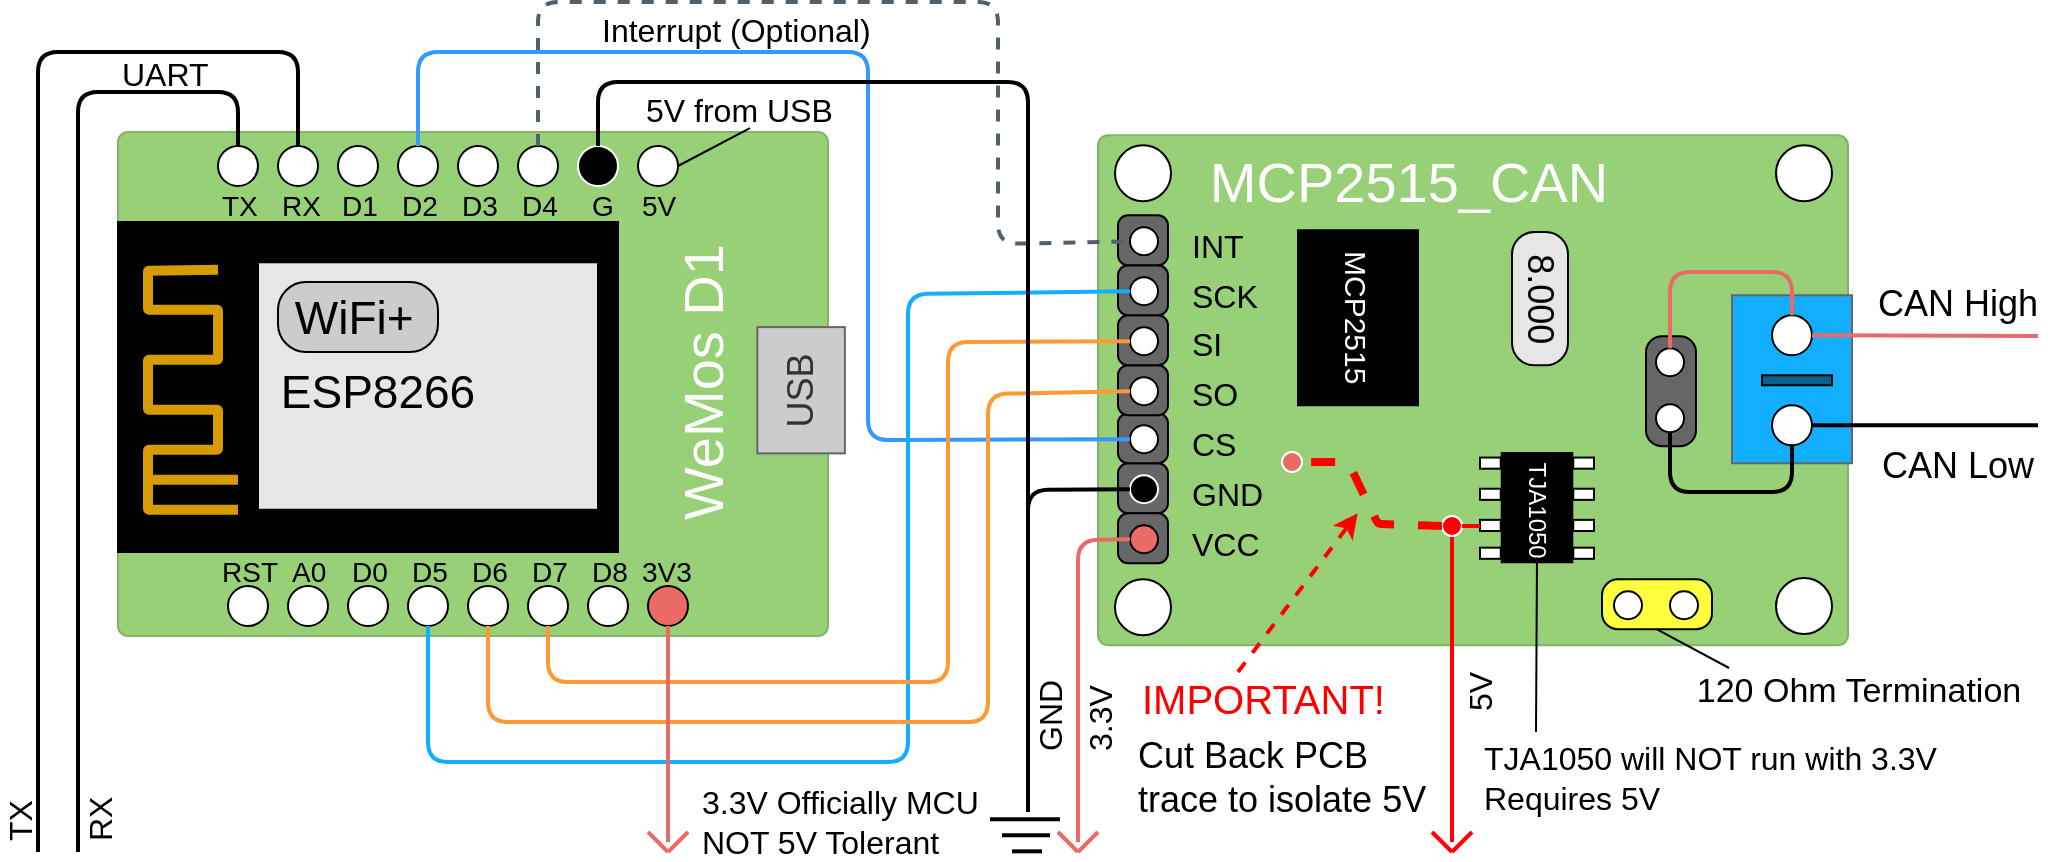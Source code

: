 <mxfile version="12.8.1" type="device"><diagram id="VTnNjJ3KVHdr-HQFQcDa" name="Page-1"><mxGraphModel dx="805" dy="544" grid="1" gridSize="5" guides="1" tooltips="1" connect="1" arrows="1" fold="1" page="1" pageScale="1" pageWidth="850" pageHeight="1100" math="0" shadow="0"><root><mxCell id="0"/><mxCell id="1" parent="0"/><mxCell id="gYc3_upsSImJrRbznEMd-14" value="" style="rounded=1;whiteSpace=wrap;html=1;strokeColor=#82b366;fillColor=#97D077;fontSize=16;arcSize=2;" parent="1" vertex="1"><mxGeometry x="555" y="81.63" width="375" height="255" as="geometry"/></mxCell><mxCell id="gYc3_upsSImJrRbznEMd-54" value="" style="group;rotation=90;" parent="1" vertex="1" connectable="0"><mxGeometry x="812" y="195.13" width="55" height="28" as="geometry"/></mxCell><mxCell id="gYc3_upsSImJrRbznEMd-55" value="" style="rounded=1;whiteSpace=wrap;html=1;strokeColor=#000000;fillColor=#666666;fontSize=16;fontColor=#FFFFFF;imageHeight=24;arcSize=32;rotation=90;" parent="gYc3_upsSImJrRbznEMd-54" vertex="1"><mxGeometry x="2" y="2" width="55" height="25" as="geometry"/></mxCell><mxCell id="gYc3_upsSImJrRbznEMd-56" value="" style="ellipse;whiteSpace=wrap;html=1;aspect=fixed;strokeColor=#000000;fillColor=#ffffff;fontSize=16;rotation=90;" parent="gYc3_upsSImJrRbznEMd-54" vertex="1"><mxGeometry x="22" y="21" width="14" height="14" as="geometry"/></mxCell><mxCell id="gYc3_upsSImJrRbznEMd-57" value="" style="ellipse;whiteSpace=wrap;html=1;aspect=fixed;strokeColor=#000000;fillColor=#ffffff;fontSize=16;rotation=90;" parent="gYc3_upsSImJrRbznEMd-54" vertex="1"><mxGeometry x="22" y="-7" width="14" height="14" as="geometry"/></mxCell><mxCell id="t1AnO8vBrujKOPws1qM6-1" value="VCC" style="text;html=1;strokeColor=none;fillColor=none;align=left;verticalAlign=middle;whiteSpace=wrap;rounded=0;fontSize=16;" parent="1" vertex="1"><mxGeometry x="600" y="275.63" width="40" height="20" as="geometry"/></mxCell><mxCell id="t1AnO8vBrujKOPws1qM6-20" value="" style="group" parent="1" vertex="1" connectable="0"><mxGeometry x="807" y="303.63" width="55" height="28" as="geometry"/></mxCell><mxCell id="t1AnO8vBrujKOPws1qM6-21" value="" style="rounded=1;whiteSpace=wrap;html=1;strokeColor=#000000;fillColor=#FEFE3E;fontSize=16;fontColor=#FFFFFF;imageHeight=24;arcSize=32;" parent="t1AnO8vBrujKOPws1qM6-20" vertex="1"><mxGeometry width="55" height="25" as="geometry"/></mxCell><mxCell id="t1AnO8vBrujKOPws1qM6-22" value="" style="ellipse;whiteSpace=wrap;html=1;aspect=fixed;strokeColor=#000000;fillColor=#ffffff;fontSize=16;" parent="t1AnO8vBrujKOPws1qM6-20" vertex="1"><mxGeometry x="34" y="6" width="14" height="14" as="geometry"/></mxCell><mxCell id="t1AnO8vBrujKOPws1qM6-23" value="" style="ellipse;whiteSpace=wrap;html=1;aspect=fixed;strokeColor=#000000;fillColor=#ffffff;fontSize=16;" parent="t1AnO8vBrujKOPws1qM6-20" vertex="1"><mxGeometry x="6" y="6" width="14" height="14" as="geometry"/></mxCell><mxCell id="t1AnO8vBrujKOPws1qM6-53" value="" style="rounded=0;whiteSpace=wrap;html=1;fontSize=18;fontColor=#333333;fillColor=#12aeff;strokeColor=#666666;" parent="1" vertex="1"><mxGeometry x="872" y="161.63" width="60" height="84" as="geometry"/></mxCell><mxCell id="t1AnO8vBrujKOPws1qM6-57" value="" style="group" parent="1" vertex="1" connectable="0"><mxGeometry x="746" y="240" width="57" height="55.63" as="geometry"/></mxCell><mxCell id="gYc3_upsSImJrRbznEMd-1" value="" style="rounded=0;whiteSpace=wrap;html=1;fillColor=#000000;strokeColor=none;" parent="t1AnO8vBrujKOPws1qM6-57" vertex="1"><mxGeometry x="10.364" width="36.273" height="55.63" as="geometry"/></mxCell><mxCell id="gYc3_upsSImJrRbznEMd-3" value="" style="rounded=0;whiteSpace=wrap;html=1;" parent="t1AnO8vBrujKOPws1qM6-57" vertex="1"><mxGeometry x="46.636" y="2.782" width="10.364" height="5.563" as="geometry"/></mxCell><mxCell id="gYc3_upsSImJrRbznEMd-4" value="" style="rounded=0;whiteSpace=wrap;html=1;" parent="t1AnO8vBrujKOPws1qM6-57" vertex="1"><mxGeometry x="46.636" y="18.358" width="10.364" height="5.563" as="geometry"/></mxCell><mxCell id="gYc3_upsSImJrRbznEMd-5" value="" style="rounded=0;whiteSpace=wrap;html=1;" parent="t1AnO8vBrujKOPws1qM6-57" vertex="1"><mxGeometry x="46.636" y="33.934" width="10.364" height="5.563" as="geometry"/></mxCell><mxCell id="gYc3_upsSImJrRbznEMd-6" value="" style="rounded=0;whiteSpace=wrap;html=1;" parent="t1AnO8vBrujKOPws1qM6-57" vertex="1"><mxGeometry x="46.636" y="47.842" width="10.364" height="5.563" as="geometry"/></mxCell><mxCell id="gYc3_upsSImJrRbznEMd-7" value="" style="rounded=0;whiteSpace=wrap;html=1;" parent="t1AnO8vBrujKOPws1qM6-57" vertex="1"><mxGeometry y="2.782" width="10.364" height="5.563" as="geometry"/></mxCell><mxCell id="gYc3_upsSImJrRbznEMd-8" value="" style="rounded=0;whiteSpace=wrap;html=1;" parent="t1AnO8vBrujKOPws1qM6-57" vertex="1"><mxGeometry y="18.358" width="10.364" height="5.563" as="geometry"/></mxCell><mxCell id="gYc3_upsSImJrRbznEMd-9" value="" style="rounded=0;whiteSpace=wrap;html=1;" parent="t1AnO8vBrujKOPws1qM6-57" vertex="1"><mxGeometry y="33.934" width="10.364" height="5.563" as="geometry"/></mxCell><mxCell id="gYc3_upsSImJrRbznEMd-10" value="" style="rounded=0;whiteSpace=wrap;html=1;" parent="t1AnO8vBrujKOPws1qM6-57" vertex="1"><mxGeometry y="47.842" width="10.364" height="5.563" as="geometry"/></mxCell><mxCell id="RXR0zmrvIlyuSH_IP6dG-3" value="TJA1050" style="text;html=1;strokeColor=none;fillColor=none;align=left;verticalAlign=middle;whiteSpace=wrap;rounded=0;fontSize=12;rotation=90;fontColor=#FFFFFF;" parent="t1AnO8vBrujKOPws1qM6-57" vertex="1"><mxGeometry x="3.5" y="17.81" width="50" height="20" as="geometry"/></mxCell><mxCell id="ZNbe2whJqYNDcLfwzw5T-2" value="" style="ellipse;whiteSpace=wrap;html=1;aspect=fixed;fontSize=16;" parent="1" vertex="1"><mxGeometry x="894" y="86.63" width="28" height="28" as="geometry"/></mxCell><mxCell id="ZNbe2whJqYNDcLfwzw5T-5" value="" style="ellipse;whiteSpace=wrap;html=1;aspect=fixed;fontSize=16;" parent="1" vertex="1"><mxGeometry x="894" y="303" width="28" height="28" as="geometry"/></mxCell><mxCell id="ZNbe2whJqYNDcLfwzw5T-6" value="" style="ellipse;whiteSpace=wrap;html=1;aspect=fixed;fontSize=16;" parent="1" vertex="1"><mxGeometry x="563.5" y="303.63" width="28" height="28" as="geometry"/></mxCell><mxCell id="ZNbe2whJqYNDcLfwzw5T-7" value="" style="ellipse;whiteSpace=wrap;html=1;aspect=fixed;fontSize=16;" parent="1" vertex="1"><mxGeometry x="563.5" y="86.63" width="28" height="28" as="geometry"/></mxCell><mxCell id="ZNbe2whJqYNDcLfwzw5T-12" value="" style="group" parent="1" vertex="1" connectable="0"><mxGeometry x="565" y="245.63" width="25" height="25" as="geometry"/></mxCell><mxCell id="ZNbe2whJqYNDcLfwzw5T-9" value="" style="rounded=1;whiteSpace=wrap;html=1;strokeColor=#000000;fillColor=#666666;fontSize=16;fontColor=#FFFFFF;imageHeight=24;arcSize=20;" parent="ZNbe2whJqYNDcLfwzw5T-12" vertex="1"><mxGeometry width="25" height="25" as="geometry"/></mxCell><mxCell id="ZNbe2whJqYNDcLfwzw5T-11" value="" style="ellipse;whiteSpace=wrap;html=1;aspect=fixed;strokeColor=#FFFFFF;fillColor=#000000;fontSize=16;" parent="ZNbe2whJqYNDcLfwzw5T-12" vertex="1"><mxGeometry x="6" y="6" width="14" height="14" as="geometry"/></mxCell><mxCell id="ZNbe2whJqYNDcLfwzw5T-13" value="" style="group" parent="1" vertex="1" connectable="0"><mxGeometry x="565" y="220.63" width="25" height="25" as="geometry"/></mxCell><mxCell id="ZNbe2whJqYNDcLfwzw5T-14" value="" style="rounded=1;whiteSpace=wrap;html=1;strokeColor=#000000;fillColor=#666666;fontSize=16;fontColor=#FFFFFF;imageHeight=24;arcSize=20;" parent="ZNbe2whJqYNDcLfwzw5T-13" vertex="1"><mxGeometry width="25" height="25" as="geometry"/></mxCell><mxCell id="ZNbe2whJqYNDcLfwzw5T-15" value="" style="ellipse;whiteSpace=wrap;html=1;aspect=fixed;strokeColor=#000000;fillColor=#ffffff;fontSize=16;" parent="ZNbe2whJqYNDcLfwzw5T-13" vertex="1"><mxGeometry x="6" y="6" width="14" height="14" as="geometry"/></mxCell><mxCell id="ZNbe2whJqYNDcLfwzw5T-17" value="" style="group" parent="1" vertex="1" connectable="0"><mxGeometry x="565" y="196.63" width="25" height="25" as="geometry"/></mxCell><mxCell id="ZNbe2whJqYNDcLfwzw5T-18" value="" style="rounded=1;whiteSpace=wrap;html=1;strokeColor=#000000;fillColor=#666666;fontSize=16;fontColor=#FFFFFF;imageHeight=24;arcSize=20;" parent="ZNbe2whJqYNDcLfwzw5T-17" vertex="1"><mxGeometry width="25" height="25" as="geometry"/></mxCell><mxCell id="ZNbe2whJqYNDcLfwzw5T-19" value="" style="ellipse;whiteSpace=wrap;html=1;aspect=fixed;strokeColor=#000000;fillColor=#ffffff;fontSize=16;" parent="ZNbe2whJqYNDcLfwzw5T-17" vertex="1"><mxGeometry x="6" y="6" width="14" height="14" as="geometry"/></mxCell><mxCell id="ZNbe2whJqYNDcLfwzw5T-20" value="" style="group" parent="1" vertex="1" connectable="0"><mxGeometry x="565" y="171.63" width="25" height="25" as="geometry"/></mxCell><mxCell id="ZNbe2whJqYNDcLfwzw5T-21" value="" style="rounded=1;whiteSpace=wrap;html=1;strokeColor=#000000;fillColor=#666666;fontSize=16;fontColor=#FFFFFF;imageHeight=24;arcSize=20;" parent="ZNbe2whJqYNDcLfwzw5T-20" vertex="1"><mxGeometry width="25" height="25" as="geometry"/></mxCell><mxCell id="ZNbe2whJqYNDcLfwzw5T-22" value="" style="ellipse;whiteSpace=wrap;html=1;aspect=fixed;strokeColor=#000000;fillColor=#ffffff;fontSize=16;" parent="ZNbe2whJqYNDcLfwzw5T-20" vertex="1"><mxGeometry x="6" y="6" width="14" height="14" as="geometry"/></mxCell><mxCell id="ZNbe2whJqYNDcLfwzw5T-23" value="" style="group" parent="1" vertex="1" connectable="0"><mxGeometry x="565" y="146.63" width="25" height="25" as="geometry"/></mxCell><mxCell id="ZNbe2whJqYNDcLfwzw5T-24" value="" style="rounded=1;whiteSpace=wrap;html=1;strokeColor=#000000;fillColor=#666666;fontSize=16;fontColor=#FFFFFF;imageHeight=24;arcSize=20;" parent="ZNbe2whJqYNDcLfwzw5T-23" vertex="1"><mxGeometry width="25" height="25" as="geometry"/></mxCell><mxCell id="ZNbe2whJqYNDcLfwzw5T-25" value="" style="ellipse;whiteSpace=wrap;html=1;aspect=fixed;strokeColor=#000000;fillColor=#ffffff;fontSize=16;" parent="ZNbe2whJqYNDcLfwzw5T-23" vertex="1"><mxGeometry x="6" y="6" width="14" height="14" as="geometry"/></mxCell><mxCell id="ZNbe2whJqYNDcLfwzw5T-26" value="" style="group" parent="1" vertex="1" connectable="0"><mxGeometry x="565" y="121.63" width="25" height="25" as="geometry"/></mxCell><mxCell id="ZNbe2whJqYNDcLfwzw5T-27" value="" style="rounded=1;whiteSpace=wrap;html=1;strokeColor=#000000;fillColor=#666666;fontSize=16;fontColor=#FFFFFF;imageHeight=24;arcSize=20;" parent="ZNbe2whJqYNDcLfwzw5T-26" vertex="1"><mxGeometry width="25" height="25" as="geometry"/></mxCell><mxCell id="ZNbe2whJqYNDcLfwzw5T-28" value="" style="ellipse;whiteSpace=wrap;html=1;aspect=fixed;strokeColor=#000000;fillColor=#ffffff;fontSize=16;" parent="ZNbe2whJqYNDcLfwzw5T-26" vertex="1"><mxGeometry x="6" y="6" width="14" height="14" as="geometry"/></mxCell><mxCell id="ZNbe2whJqYNDcLfwzw5T-29" value="" style="group" parent="1" vertex="1" connectable="0"><mxGeometry x="565" y="270.63" width="25" height="25" as="geometry"/></mxCell><mxCell id="ZNbe2whJqYNDcLfwzw5T-30" value="" style="rounded=1;whiteSpace=wrap;html=1;strokeColor=#000000;fillColor=#666666;fontSize=16;fontColor=#FFFFFF;imageHeight=24;arcSize=20;" parent="ZNbe2whJqYNDcLfwzw5T-29" vertex="1"><mxGeometry width="25" height="25" as="geometry"/></mxCell><mxCell id="ZNbe2whJqYNDcLfwzw5T-31" value="" style="ellipse;whiteSpace=wrap;html=1;aspect=fixed;strokeColor=#000000;fillColor=#EA6B66;fontSize=16;" parent="ZNbe2whJqYNDcLfwzw5T-29" vertex="1"><mxGeometry x="6" y="6" width="14" height="14" as="geometry"/></mxCell><mxCell id="ZNbe2whJqYNDcLfwzw5T-32" value="" style="rounded=1;whiteSpace=wrap;html=1;fillColor=#E6E6E6;arcSize=40;" parent="1" vertex="1"><mxGeometry x="762" y="130" width="28" height="66.63" as="geometry"/></mxCell><mxCell id="ZNbe2whJqYNDcLfwzw5T-33" value="GND" style="text;html=1;strokeColor=none;fillColor=none;align=left;verticalAlign=middle;whiteSpace=wrap;rounded=0;fontSize=16;" parent="1" vertex="1"><mxGeometry x="600" y="250.63" width="40" height="20" as="geometry"/></mxCell><mxCell id="ZNbe2whJqYNDcLfwzw5T-34" value="CS" style="text;html=1;strokeColor=none;fillColor=none;align=left;verticalAlign=middle;whiteSpace=wrap;rounded=0;fontSize=16;" parent="1" vertex="1"><mxGeometry x="600" y="225.63" width="40" height="20" as="geometry"/></mxCell><mxCell id="aHHZvOxmIZuyeLS0WGud-1" value="" style="ellipse;whiteSpace=wrap;html=1;aspect=fixed;strokeColor=#000000;fillColor=#ffffff;fontSize=16;rotation=90;" parent="1" vertex="1"><mxGeometry x="892" y="171.63" width="20" height="20" as="geometry"/></mxCell><mxCell id="aHHZvOxmIZuyeLS0WGud-2" value="" style="ellipse;whiteSpace=wrap;html=1;aspect=fixed;fontSize=16;rotation=90;" parent="1" vertex="1"><mxGeometry x="892" y="216.63" width="20" height="20" as="geometry"/></mxCell><mxCell id="aHHZvOxmIZuyeLS0WGud-4" value="" style="rounded=0;whiteSpace=wrap;html=1;fillColor=#08618a;align=left;" parent="1" vertex="1"><mxGeometry x="887" y="201.63" width="35" height="5" as="geometry"/></mxCell><mxCell id="aHHZvOxmIZuyeLS0WGud-9" value="8.000" style="text;html=1;strokeColor=none;fillColor=none;align=left;verticalAlign=middle;whiteSpace=wrap;rounded=0;fontSize=18;rotation=90;" parent="1" vertex="1"><mxGeometry x="756" y="149.13" width="40" height="20" as="geometry"/></mxCell><mxCell id="aHHZvOxmIZuyeLS0WGud-12" value="" style="rounded=0;whiteSpace=wrap;html=1;fillColor=#000000;align=left;" parent="1" vertex="1"><mxGeometry x="655" y="129.13" width="60" height="87.5" as="geometry"/></mxCell><mxCell id="aHHZvOxmIZuyeLS0WGud-13" value="SO" style="text;html=1;strokeColor=none;fillColor=none;align=left;verticalAlign=middle;whiteSpace=wrap;rounded=0;fontSize=16;" parent="1" vertex="1"><mxGeometry x="600" y="200.63" width="40" height="20" as="geometry"/></mxCell><mxCell id="aHHZvOxmIZuyeLS0WGud-14" value="SI" style="text;html=1;strokeColor=none;fillColor=none;align=left;verticalAlign=middle;whiteSpace=wrap;rounded=0;fontSize=16;" parent="1" vertex="1"><mxGeometry x="600" y="175.63" width="40" height="20" as="geometry"/></mxCell><mxCell id="aHHZvOxmIZuyeLS0WGud-15" value="SCK" style="text;html=1;strokeColor=none;fillColor=none;align=left;verticalAlign=middle;whiteSpace=wrap;rounded=0;fontSize=16;" parent="1" vertex="1"><mxGeometry x="600" y="151.63" width="40" height="20" as="geometry"/></mxCell><mxCell id="aHHZvOxmIZuyeLS0WGud-16" value="" style="endArrow=none;html=1;exitX=0.5;exitY=0;exitDx=0;exitDy=0;strokeWidth=2;" parent="1" source="aHHZvOxmIZuyeLS0WGud-2" edge="1"><mxGeometry width="50" height="50" relative="1" as="geometry"><mxPoint x="1035" y="396.63" as="sourcePoint"/><mxPoint x="1025" y="226.63" as="targetPoint"/></mxGeometry></mxCell><mxCell id="aHHZvOxmIZuyeLS0WGud-17" value="CAN Low" style="text;html=1;strokeColor=none;fillColor=none;align=center;verticalAlign=middle;whiteSpace=wrap;rounded=0;fontSize=18;" parent="1" vertex="1"><mxGeometry x="940" y="236.63" width="90" height="20" as="geometry"/></mxCell><mxCell id="aHHZvOxmIZuyeLS0WGud-18" value="CAN High" style="text;html=1;strokeColor=none;fillColor=none;align=center;verticalAlign=middle;whiteSpace=wrap;rounded=0;fontSize=18;" parent="1" vertex="1"><mxGeometry x="940" y="155.63" width="90" height="20" as="geometry"/></mxCell><mxCell id="aHHZvOxmIZuyeLS0WGud-19" value="" style="endArrow=none;html=1;exitX=0.5;exitY=0;exitDx=0;exitDy=0;strokeWidth=2;strokeColor=#EA6B66;" parent="1" source="aHHZvOxmIZuyeLS0WGud-1" edge="1"><mxGeometry width="50" height="50" relative="1" as="geometry"><mxPoint x="980" y="181.04" as="sourcePoint"/><mxPoint x="1025" y="182" as="targetPoint"/></mxGeometry></mxCell><mxCell id="aHHZvOxmIZuyeLS0WGud-20" value="" style="rounded=1;whiteSpace=wrap;html=1;strokeColor=#82b366;fillColor=#97D077;fontSize=16;arcSize=2;" parent="1" vertex="1"><mxGeometry x="65" y="80" width="355" height="252" as="geometry"/></mxCell><mxCell id="aHHZvOxmIZuyeLS0WGud-21" value="" style="rounded=0;whiteSpace=wrap;html=1;fillColor=#000000;fontSize=18;align=left;" parent="1" vertex="1"><mxGeometry x="65" y="125" width="250" height="165" as="geometry"/></mxCell><mxCell id="aHHZvOxmIZuyeLS0WGud-22" value="USB" style="rounded=0;whiteSpace=wrap;html=1;fontSize=18;fontColor=#333333;fillColor=#CCCCCC;strokeColor=#666666;rotation=-90;" parent="1" vertex="1"><mxGeometry x="375" y="187.25" width="63.13" height="43.75" as="geometry"/></mxCell><mxCell id="aHHZvOxmIZuyeLS0WGud-23" value="" style="rounded=0;whiteSpace=wrap;html=1;fillColor=#E6E6E6;fontSize=18;align=left;" parent="1" vertex="1"><mxGeometry x="135" y="145.13" width="170" height="123.75" as="geometry"/></mxCell><mxCell id="aHHZvOxmIZuyeLS0WGud-26" value="" style="group" parent="1" vertex="1" connectable="0"><mxGeometry x="80" y="149.38" width="45" height="119.5" as="geometry"/></mxCell><mxCell id="aHHZvOxmIZuyeLS0WGud-24" value="" style="endArrow=none;html=1;strokeColor=#d79b00;strokeWidth=5;fontSize=18;fillColor=#ffe6cc;arcSize=1;" parent="aHHZvOxmIZuyeLS0WGud-26" edge="1"><mxGeometry width="50" height="50" relative="1" as="geometry"><mxPoint x="45" y="119.5" as="sourcePoint"/><mxPoint x="35" y="-0.5" as="targetPoint"/><Array as="points"><mxPoint y="119.5"/><mxPoint y="89.5"/><mxPoint x="35" y="89.5"/><mxPoint x="35" y="69.5"/><mxPoint y="69.5"/><mxPoint y="44.5"/><mxPoint x="35" y="44.5"/><mxPoint x="35" y="19.5"/><mxPoint y="19.5"/><mxPoint/></Array></mxGeometry></mxCell><mxCell id="aHHZvOxmIZuyeLS0WGud-25" value="" style="endArrow=none;html=1;strokeColor=#d79b00;strokeWidth=5;fontSize=18;fillColor=#ffe6cc;" parent="aHHZvOxmIZuyeLS0WGud-26" edge="1"><mxGeometry width="50" height="50" relative="1" as="geometry"><mxPoint y="104.5" as="sourcePoint"/><mxPoint x="45" y="104.5" as="targetPoint"/></mxGeometry></mxCell><mxCell id="aHHZvOxmIZuyeLS0WGud-27" value="&amp;nbsp;WiFi+" style="rounded=1;whiteSpace=wrap;html=1;fontSize=23;align=left;arcSize=40;fillColor=#CCCCCC;" parent="1" vertex="1"><mxGeometry x="145" y="155" width="80" height="35" as="geometry"/></mxCell><mxCell id="aHHZvOxmIZuyeLS0WGud-28" value="ESP8266" style="text;html=1;strokeColor=none;fillColor=none;align=center;verticalAlign=middle;whiteSpace=wrap;rounded=0;fontSize=23;" parent="1" vertex="1"><mxGeometry x="175" y="200" width="40" height="20" as="geometry"/></mxCell><mxCell id="aHHZvOxmIZuyeLS0WGud-38" value="" style="group" parent="1" vertex="1" connectable="0"><mxGeometry x="120" y="307" width="230" height="20" as="geometry"/></mxCell><mxCell id="aHHZvOxmIZuyeLS0WGud-30" value="" style="ellipse;whiteSpace=wrap;html=1;aspect=fixed;fontSize=16;rotation=90;" parent="aHHZvOxmIZuyeLS0WGud-38" vertex="1"><mxGeometry width="20" height="20" as="geometry"/></mxCell><mxCell id="aHHZvOxmIZuyeLS0WGud-31" value="" style="ellipse;whiteSpace=wrap;html=1;aspect=fixed;fontSize=16;rotation=90;" parent="aHHZvOxmIZuyeLS0WGud-38" vertex="1"><mxGeometry x="30" width="20" height="20" as="geometry"/></mxCell><mxCell id="aHHZvOxmIZuyeLS0WGud-32" value="" style="ellipse;whiteSpace=wrap;html=1;aspect=fixed;fontSize=16;rotation=90;" parent="aHHZvOxmIZuyeLS0WGud-38" vertex="1"><mxGeometry x="60" width="20" height="20" as="geometry"/></mxCell><mxCell id="aHHZvOxmIZuyeLS0WGud-33" value="" style="ellipse;whiteSpace=wrap;html=1;aspect=fixed;fontSize=16;rotation=90;" parent="aHHZvOxmIZuyeLS0WGud-38" vertex="1"><mxGeometry x="90" width="20" height="20" as="geometry"/></mxCell><mxCell id="aHHZvOxmIZuyeLS0WGud-34" value="" style="ellipse;whiteSpace=wrap;html=1;aspect=fixed;fontSize=16;rotation=90;" parent="aHHZvOxmIZuyeLS0WGud-38" vertex="1"><mxGeometry x="120" width="20" height="20" as="geometry"/></mxCell><mxCell id="aHHZvOxmIZuyeLS0WGud-35" value="" style="ellipse;whiteSpace=wrap;html=1;aspect=fixed;fontSize=16;rotation=90;" parent="aHHZvOxmIZuyeLS0WGud-38" vertex="1"><mxGeometry x="150" width="20" height="20" as="geometry"/></mxCell><mxCell id="aHHZvOxmIZuyeLS0WGud-36" value="" style="ellipse;whiteSpace=wrap;html=1;aspect=fixed;fontSize=16;rotation=90;" parent="aHHZvOxmIZuyeLS0WGud-38" vertex="1"><mxGeometry x="180" width="20" height="20" as="geometry"/></mxCell><mxCell id="aHHZvOxmIZuyeLS0WGud-37" value="" style="ellipse;whiteSpace=wrap;html=1;aspect=fixed;fontSize=16;rotation=90;fillColor=#EA6B66;" parent="aHHZvOxmIZuyeLS0WGud-38" vertex="1"><mxGeometry x="210" width="20" height="20" as="geometry"/></mxCell><mxCell id="aHHZvOxmIZuyeLS0WGud-39" value="" style="group" parent="1" vertex="1" connectable="0"><mxGeometry x="115" y="87" width="230" height="20" as="geometry"/></mxCell><mxCell id="aHHZvOxmIZuyeLS0WGud-40" value="" style="ellipse;whiteSpace=wrap;html=1;aspect=fixed;fontSize=16;rotation=90;" parent="aHHZvOxmIZuyeLS0WGud-39" vertex="1"><mxGeometry width="20" height="20" as="geometry"/></mxCell><mxCell id="aHHZvOxmIZuyeLS0WGud-41" value="" style="ellipse;whiteSpace=wrap;html=1;aspect=fixed;fontSize=16;rotation=90;" parent="aHHZvOxmIZuyeLS0WGud-39" vertex="1"><mxGeometry x="30" width="20" height="20" as="geometry"/></mxCell><mxCell id="aHHZvOxmIZuyeLS0WGud-42" value="" style="ellipse;whiteSpace=wrap;html=1;aspect=fixed;fontSize=16;rotation=90;" parent="aHHZvOxmIZuyeLS0WGud-39" vertex="1"><mxGeometry x="60" width="20" height="20" as="geometry"/></mxCell><mxCell id="aHHZvOxmIZuyeLS0WGud-43" value="" style="ellipse;whiteSpace=wrap;html=1;aspect=fixed;fontSize=16;rotation=90;" parent="aHHZvOxmIZuyeLS0WGud-39" vertex="1"><mxGeometry x="90" width="20" height="20" as="geometry"/></mxCell><mxCell id="aHHZvOxmIZuyeLS0WGud-44" value="" style="ellipse;whiteSpace=wrap;html=1;aspect=fixed;fontSize=16;rotation=90;" parent="aHHZvOxmIZuyeLS0WGud-39" vertex="1"><mxGeometry x="120" width="20" height="20" as="geometry"/></mxCell><mxCell id="aHHZvOxmIZuyeLS0WGud-45" value="" style="ellipse;whiteSpace=wrap;html=1;aspect=fixed;fontSize=16;rotation=90;" parent="aHHZvOxmIZuyeLS0WGud-39" vertex="1"><mxGeometry x="150" width="20" height="20" as="geometry"/></mxCell><mxCell id="aHHZvOxmIZuyeLS0WGud-46" value="" style="ellipse;whiteSpace=wrap;html=1;aspect=fixed;fontSize=16;rotation=90;fillColor=#000000;strokeColor=#FFFFFF;" parent="aHHZvOxmIZuyeLS0WGud-39" vertex="1"><mxGeometry x="180" width="20" height="20" as="geometry"/></mxCell><mxCell id="aHHZvOxmIZuyeLS0WGud-47" value="" style="ellipse;whiteSpace=wrap;html=1;aspect=fixed;fontSize=16;rotation=90;" parent="aHHZvOxmIZuyeLS0WGud-39" vertex="1"><mxGeometry x="210" width="20" height="20" as="geometry"/></mxCell><mxCell id="aHHZvOxmIZuyeLS0WGud-48" value="INT" style="text;html=1;strokeColor=none;fillColor=none;align=left;verticalAlign=middle;whiteSpace=wrap;rounded=0;fontSize=16;" parent="1" vertex="1"><mxGeometry x="600" y="126.63" width="40" height="20" as="geometry"/></mxCell><mxCell id="aHHZvOxmIZuyeLS0WGud-49" value="3V3" style="text;html=1;strokeColor=none;fillColor=none;align=left;verticalAlign=middle;whiteSpace=wrap;rounded=0;fontSize=14;" parent="1" vertex="1"><mxGeometry x="325" y="293" width="30" height="14" as="geometry"/></mxCell><mxCell id="aHHZvOxmIZuyeLS0WGud-50" value="D8" style="text;html=1;strokeColor=none;fillColor=none;align=left;verticalAlign=middle;whiteSpace=wrap;rounded=0;fontSize=14;" parent="1" vertex="1"><mxGeometry x="300" y="293" width="20" height="14" as="geometry"/></mxCell><mxCell id="aHHZvOxmIZuyeLS0WGud-51" value="D7" style="text;html=1;strokeColor=none;fillColor=none;align=left;verticalAlign=middle;whiteSpace=wrap;rounded=0;fontSize=14;" parent="1" vertex="1"><mxGeometry x="270" y="293" width="20" height="14" as="geometry"/></mxCell><mxCell id="aHHZvOxmIZuyeLS0WGud-52" value="D6" style="text;html=1;strokeColor=none;fillColor=none;align=left;verticalAlign=middle;whiteSpace=wrap;rounded=0;fontSize=14;" parent="1" vertex="1"><mxGeometry x="240" y="293" width="20" height="14" as="geometry"/></mxCell><mxCell id="aHHZvOxmIZuyeLS0WGud-53" value="D5" style="text;html=1;strokeColor=none;fillColor=none;align=left;verticalAlign=middle;whiteSpace=wrap;rounded=0;fontSize=14;" parent="1" vertex="1"><mxGeometry x="210" y="293" width="20" height="14" as="geometry"/></mxCell><mxCell id="aHHZvOxmIZuyeLS0WGud-54" value="D0" style="text;html=1;strokeColor=none;fillColor=none;align=left;verticalAlign=middle;whiteSpace=wrap;rounded=0;fontSize=14;" parent="1" vertex="1"><mxGeometry x="180" y="293" width="20" height="14" as="geometry"/></mxCell><mxCell id="aHHZvOxmIZuyeLS0WGud-55" value="A0" style="text;html=1;strokeColor=none;fillColor=none;align=left;verticalAlign=middle;whiteSpace=wrap;rounded=0;fontSize=14;" parent="1" vertex="1"><mxGeometry x="150" y="293" width="20" height="14" as="geometry"/></mxCell><mxCell id="aHHZvOxmIZuyeLS0WGud-56" value="RST" style="text;html=1;strokeColor=none;fillColor=none;align=left;verticalAlign=middle;whiteSpace=wrap;rounded=0;fontSize=14;" parent="1" vertex="1"><mxGeometry x="115" y="293" width="30" height="14" as="geometry"/></mxCell><mxCell id="aHHZvOxmIZuyeLS0WGud-57" value="5V" style="text;html=1;strokeColor=none;fillColor=none;align=left;verticalAlign=middle;whiteSpace=wrap;rounded=0;fontSize=14;" parent="1" vertex="1"><mxGeometry x="325" y="110" width="20" height="14" as="geometry"/></mxCell><mxCell id="aHHZvOxmIZuyeLS0WGud-58" value="G" style="text;html=1;strokeColor=none;fillColor=none;align=left;verticalAlign=middle;whiteSpace=wrap;rounded=0;fontSize=14;" parent="1" vertex="1"><mxGeometry x="300" y="110" width="15" height="14" as="geometry"/></mxCell><mxCell id="aHHZvOxmIZuyeLS0WGud-59" value="WeMos D1" style="text;html=1;strokeColor=none;fillColor=none;align=center;verticalAlign=middle;whiteSpace=wrap;rounded=0;fontSize=28;rotation=-90;fontColor=#FFFFFF;" parent="1" vertex="1"><mxGeometry x="280" y="195" width="155" height="20" as="geometry"/></mxCell><mxCell id="aHHZvOxmIZuyeLS0WGud-60" value="MCP2515_CAN" style="text;html=1;strokeColor=none;fillColor=none;align=center;verticalAlign=middle;whiteSpace=wrap;rounded=0;fontSize=28;rotation=0;fontColor=#FFFFFF;" parent="1" vertex="1"><mxGeometry x="632.5" y="94.63" width="155" height="20" as="geometry"/></mxCell><mxCell id="aHHZvOxmIZuyeLS0WGud-61" value="D4" style="text;html=1;strokeColor=none;fillColor=none;align=left;verticalAlign=middle;whiteSpace=wrap;rounded=0;fontSize=14;" parent="1" vertex="1"><mxGeometry x="265" y="110" width="20" height="14" as="geometry"/></mxCell><mxCell id="aHHZvOxmIZuyeLS0WGud-63" value="D3" style="text;html=1;strokeColor=none;fillColor=none;align=left;verticalAlign=middle;whiteSpace=wrap;rounded=0;fontSize=14;" parent="1" vertex="1"><mxGeometry x="235" y="110" width="20" height="14" as="geometry"/></mxCell><mxCell id="aHHZvOxmIZuyeLS0WGud-64" value="D2" style="text;html=1;strokeColor=none;fillColor=none;align=left;verticalAlign=middle;whiteSpace=wrap;rounded=0;fontSize=14;" parent="1" vertex="1"><mxGeometry x="205" y="110" width="20" height="14" as="geometry"/></mxCell><mxCell id="aHHZvOxmIZuyeLS0WGud-65" value="D1" style="text;html=1;strokeColor=none;fillColor=none;align=left;verticalAlign=middle;whiteSpace=wrap;rounded=0;fontSize=14;" parent="1" vertex="1"><mxGeometry x="175" y="110" width="20" height="14" as="geometry"/></mxCell><mxCell id="aHHZvOxmIZuyeLS0WGud-66" value="RX" style="text;html=1;strokeColor=none;fillColor=none;align=left;verticalAlign=middle;whiteSpace=wrap;rounded=0;fontSize=14;" parent="1" vertex="1"><mxGeometry x="145" y="110" width="20" height="14" as="geometry"/></mxCell><mxCell id="aHHZvOxmIZuyeLS0WGud-67" value="TX" style="text;html=1;strokeColor=none;fillColor=none;align=left;verticalAlign=middle;whiteSpace=wrap;rounded=0;fontSize=14;" parent="1" vertex="1"><mxGeometry x="115" y="110" width="20" height="14" as="geometry"/></mxCell><mxCell id="6yZyhZxu3Ufix2Fhedst-1" value="" style="endArrow=none;html=1;entryX=0;entryY=0.5;entryDx=0;entryDy=0;exitX=0;exitY=0.5;exitDx=0;exitDy=0;strokeWidth=2;strokeColor=#3399FF;" parent="1" source="aHHZvOxmIZuyeLS0WGud-43" target="ZNbe2whJqYNDcLfwzw5T-15" edge="1"><mxGeometry width="50" height="50" relative="1" as="geometry"><mxPoint x="450" y="75" as="sourcePoint"/><mxPoint x="435" y="450" as="targetPoint"/><Array as="points"><mxPoint x="215" y="40"/><mxPoint x="440" y="40"/><mxPoint x="440" y="234"/></Array></mxGeometry></mxCell><mxCell id="6yZyhZxu3Ufix2Fhedst-5" value="" style="endArrow=none;html=1;strokeColor=#52606E;strokeWidth=2;entryX=0;entryY=0.5;entryDx=0;entryDy=0;exitX=0;exitY=0.5;exitDx=0;exitDy=0;dashed=1;" parent="1" source="aHHZvOxmIZuyeLS0WGud-45" target="ZNbe2whJqYNDcLfwzw5T-28" edge="1"><mxGeometry width="50" height="50" relative="1" as="geometry"><mxPoint x="380" y="-90" as="sourcePoint"/><mxPoint x="485" y="380" as="targetPoint"/><Array as="points"><mxPoint x="275" y="15"/><mxPoint x="505" y="15"/><mxPoint x="505" y="136"/></Array></mxGeometry></mxCell><mxCell id="6yZyhZxu3Ufix2Fhedst-6" value="" style="endArrow=none;html=1;strokeColor=#12AEFF;strokeWidth=2;entryX=1;entryY=0.5;entryDx=0;entryDy=0;exitX=0;exitY=0.5;exitDx=0;exitDy=0;" parent="1" source="ZNbe2whJqYNDcLfwzw5T-25" target="aHHZvOxmIZuyeLS0WGud-33" edge="1"><mxGeometry width="50" height="50" relative="1" as="geometry"><mxPoint x="245" y="475" as="sourcePoint"/><mxPoint x="295" y="425" as="targetPoint"/><Array as="points"><mxPoint x="460" y="161"/><mxPoint x="460" y="395"/><mxPoint x="220" y="395"/></Array></mxGeometry></mxCell><mxCell id="6yZyhZxu3Ufix2Fhedst-7" value="" style="endArrow=none;html=1;strokeColor=#FF9933;strokeWidth=2;entryX=1;entryY=0.5;entryDx=0;entryDy=0;exitX=0;exitY=0.5;exitDx=0;exitDy=0;" parent="1" source="ZNbe2whJqYNDcLfwzw5T-19" target="aHHZvOxmIZuyeLS0WGud-34" edge="1"><mxGeometry width="50" height="50" relative="1" as="geometry"><mxPoint x="455" y="570" as="sourcePoint"/><mxPoint x="505" y="520" as="targetPoint"/><Array as="points"><mxPoint x="500" y="211"/><mxPoint x="500" y="375"/><mxPoint x="250" y="375"/></Array></mxGeometry></mxCell><mxCell id="6yZyhZxu3Ufix2Fhedst-8" value="" style="endArrow=none;html=1;strokeColor=#FF9933;strokeWidth=2;entryX=1;entryY=0.5;entryDx=0;entryDy=0;exitX=0;exitY=0.5;exitDx=0;exitDy=0;" parent="1" source="ZNbe2whJqYNDcLfwzw5T-22" target="aHHZvOxmIZuyeLS0WGud-35" edge="1"><mxGeometry width="50" height="50" relative="1" as="geometry"><mxPoint x="580" y="400" as="sourcePoint"/><mxPoint x="275" y="440" as="targetPoint"/><Array as="points"><mxPoint x="480" y="185"/><mxPoint x="480" y="355"/><mxPoint x="280" y="355"/></Array></mxGeometry></mxCell><mxCell id="6yZyhZxu3Ufix2Fhedst-9" value="120 Ohm Termination" style="text;html=1;strokeColor=none;fillColor=none;align=center;verticalAlign=middle;whiteSpace=wrap;rounded=0;fontSize=17;" parent="1" vertex="1"><mxGeometry x="839.5" y="350" width="190.5" height="20" as="geometry"/></mxCell><mxCell id="6yZyhZxu3Ufix2Fhedst-11" value="" style="endArrow=none;html=1;strokeColor=#EA6B66;strokeWidth=2;fontSize=17;exitX=0;exitY=0.5;exitDx=0;exitDy=0;entryX=0;entryY=0.5;entryDx=0;entryDy=0;" parent="1" source="gYc3_upsSImJrRbznEMd-57" target="aHHZvOxmIZuyeLS0WGud-1" edge="1"><mxGeometry width="50" height="50" relative="1" as="geometry"><mxPoint x="1095" y="95" as="sourcePoint"/><mxPoint x="1145" y="45" as="targetPoint"/><Array as="points"><mxPoint x="841" y="150"/><mxPoint x="902" y="150"/></Array></mxGeometry></mxCell><mxCell id="6yZyhZxu3Ufix2Fhedst-12" value="" style="endArrow=none;html=1;strokeColor=#000000;strokeWidth=2;fontSize=17;exitX=1;exitY=0.5;exitDx=0;exitDy=0;entryX=1;entryY=0.5;entryDx=0;entryDy=0;" parent="1" source="gYc3_upsSImJrRbznEMd-56" target="aHHZvOxmIZuyeLS0WGud-2" edge="1"><mxGeometry width="50" height="50" relative="1" as="geometry"><mxPoint x="1060" y="365" as="sourcePoint"/><mxPoint x="1110" y="315" as="targetPoint"/><Array as="points"><mxPoint x="841" y="260"/><mxPoint x="902" y="260"/></Array></mxGeometry></mxCell><mxCell id="ArwK4lPpCffwGMRbyB8e-1" value="" style="endArrow=none;html=1;entryX=0;entryY=0.5;entryDx=0;entryDy=0;strokeWidth=2;" parent="1" target="aHHZvOxmIZuyeLS0WGud-46" edge="1"><mxGeometry width="50" height="50" relative="1" as="geometry"><mxPoint x="520" y="270" as="sourcePoint"/><mxPoint x="175" y="535" as="targetPoint"/><Array as="points"><mxPoint x="520" y="55"/><mxPoint x="305" y="55"/></Array></mxGeometry></mxCell><mxCell id="ArwK4lPpCffwGMRbyB8e-2" value="" style="endArrow=none;html=1;strokeWidth=2;entryX=0;entryY=0.5;entryDx=0;entryDy=0;" parent="1" target="ZNbe2whJqYNDcLfwzw5T-11" edge="1"><mxGeometry width="50" height="50" relative="1" as="geometry"><mxPoint x="520" y="420" as="sourcePoint"/><mxPoint x="580" y="405" as="targetPoint"/><Array as="points"><mxPoint x="520" y="259"/></Array></mxGeometry></mxCell><mxCell id="ArwK4lPpCffwGMRbyB8e-3" value="" style="endArrow=none;html=1;strokeWidth=2;strokeColor=#EA6B66;entryX=0;entryY=0.5;entryDx=0;entryDy=0;" parent="1" target="ZNbe2whJqYNDcLfwzw5T-31" edge="1"><mxGeometry width="50" height="50" relative="1" as="geometry"><mxPoint x="545" y="435" as="sourcePoint"/><mxPoint x="545" y="270" as="targetPoint"/><Array as="points"><mxPoint x="545" y="284"/></Array></mxGeometry></mxCell><mxCell id="ArwK4lPpCffwGMRbyB8e-4" value="" style="endArrow=none;html=1;strokeColor=#EA6B66;strokeWidth=2;entryX=1;entryY=0.5;entryDx=0;entryDy=0;" parent="1" target="aHHZvOxmIZuyeLS0WGud-37" edge="1"><mxGeometry width="50" height="50" relative="1" as="geometry"><mxPoint x="340" y="435" as="sourcePoint"/><mxPoint x="320" y="445" as="targetPoint"/></mxGeometry></mxCell><mxCell id="ArwK4lPpCffwGMRbyB8e-6" value="GND" style="text;html=1;strokeColor=none;fillColor=none;align=left;verticalAlign=middle;whiteSpace=wrap;rounded=0;fontSize=16;rotation=-90;" parent="1" vertex="1"><mxGeometry x="515" y="365" width="32.5" height="20" as="geometry"/></mxCell><mxCell id="ArwK4lPpCffwGMRbyB8e-7" value="" style="endArrow=none;html=1;strokeColor=#EA6B66;strokeWidth=2;" parent="1" edge="1"><mxGeometry width="50" height="50" relative="1" as="geometry"><mxPoint x="340" y="440" as="sourcePoint"/><mxPoint x="330" y="430" as="targetPoint"/></mxGeometry></mxCell><mxCell id="ArwK4lPpCffwGMRbyB8e-8" value="" style="endArrow=none;html=1;strokeColor=#EA6B66;strokeWidth=2;" parent="1" edge="1"><mxGeometry width="50" height="50" relative="1" as="geometry"><mxPoint x="340" y="440" as="sourcePoint"/><mxPoint x="350" y="430" as="targetPoint"/></mxGeometry></mxCell><mxCell id="ArwK4lPpCffwGMRbyB8e-9" value="3.3V Officially MCU NOT 5V Tolerant" style="text;html=1;strokeColor=none;fillColor=none;align=left;verticalAlign=middle;whiteSpace=wrap;rounded=0;fontSize=16;" parent="1" vertex="1"><mxGeometry x="355" y="410" width="160" height="30" as="geometry"/></mxCell><mxCell id="ArwK4lPpCffwGMRbyB8e-10" value="" style="endArrow=none;html=1;strokeColor=#000000;strokeWidth=2;" parent="1" edge="1"><mxGeometry width="50" height="50" relative="1" as="geometry"><mxPoint x="501" y="423.67" as="sourcePoint"/><mxPoint x="536" y="423.67" as="targetPoint"/></mxGeometry></mxCell><mxCell id="ArwK4lPpCffwGMRbyB8e-11" value="" style="endArrow=none;html=1;strokeColor=#EA6B66;strokeWidth=2;" parent="1" edge="1"><mxGeometry width="50" height="50" relative="1" as="geometry"><mxPoint x="545" y="440" as="sourcePoint"/><mxPoint x="535" y="430" as="targetPoint"/></mxGeometry></mxCell><mxCell id="ArwK4lPpCffwGMRbyB8e-12" value="" style="endArrow=none;html=1;strokeColor=#EA6B66;strokeWidth=2;" parent="1" edge="1"><mxGeometry width="50" height="50" relative="1" as="geometry"><mxPoint x="545" y="440" as="sourcePoint"/><mxPoint x="555" y="430" as="targetPoint"/></mxGeometry></mxCell><mxCell id="ArwK4lPpCffwGMRbyB8e-13" value="" style="endArrow=none;html=1;strokeColor=#000000;strokeWidth=2;" parent="1" edge="1"><mxGeometry width="50" height="50" relative="1" as="geometry"><mxPoint x="507" y="431.67" as="sourcePoint"/><mxPoint x="531" y="431.67" as="targetPoint"/></mxGeometry></mxCell><mxCell id="ArwK4lPpCffwGMRbyB8e-14" value="" style="endArrow=none;html=1;strokeColor=#000000;strokeWidth=2;" parent="1" edge="1"><mxGeometry width="50" height="50" relative="1" as="geometry"><mxPoint x="512" y="439.67" as="sourcePoint"/><mxPoint x="527" y="439.67" as="targetPoint"/></mxGeometry></mxCell><mxCell id="EaueZ5deDctGhw69n2f6-1" value="" style="endArrow=none;html=1;entryX=0;entryY=0.5;entryDx=0;entryDy=0;strokeWidth=2;" parent="1" target="aHHZvOxmIZuyeLS0WGud-41" edge="1"><mxGeometry width="50" height="50" relative="1" as="geometry"><mxPoint x="25" y="440" as="sourcePoint"/><mxPoint x="130" y="435" as="targetPoint"/><Array as="points"><mxPoint x="25" y="40"/><mxPoint x="155" y="40"/></Array></mxGeometry></mxCell><mxCell id="EaueZ5deDctGhw69n2f6-2" value="" style="endArrow=none;html=1;strokeWidth=2;entryX=0;entryY=0.5;entryDx=0;entryDy=0;" parent="1" target="aHHZvOxmIZuyeLS0WGud-40" edge="1"><mxGeometry width="50" height="50" relative="1" as="geometry"><mxPoint x="45" y="440" as="sourcePoint"/><mxPoint x="125" y="455" as="targetPoint"/><Array as="points"><mxPoint x="45" y="60"/><mxPoint x="125" y="60"/></Array></mxGeometry></mxCell><mxCell id="EaueZ5deDctGhw69n2f6-3" value="RX" style="text;html=1;strokeColor=none;fillColor=none;align=left;verticalAlign=middle;whiteSpace=wrap;rounded=0;fontSize=16;rotation=-90;" parent="1" vertex="1"><mxGeometry x="40" y="410" width="32.5" height="20" as="geometry"/></mxCell><mxCell id="EaueZ5deDctGhw69n2f6-4" value="TX" style="text;html=1;strokeColor=none;fillColor=none;align=left;verticalAlign=middle;whiteSpace=wrap;rounded=0;fontSize=16;rotation=-90;" parent="1" vertex="1"><mxGeometry y="410" width="32.5" height="20" as="geometry"/></mxCell><mxCell id="EaueZ5deDctGhw69n2f6-5" value="UART" style="text;html=1;strokeColor=none;fillColor=none;align=left;verticalAlign=middle;whiteSpace=wrap;rounded=0;fontSize=16;" parent="1" vertex="1"><mxGeometry x="65" y="45" width="32.5" height="11" as="geometry"/></mxCell><mxCell id="n8O4rQuBxePJAXtEn3CB-1" value="Interrupt (Optional)" style="text;html=1;strokeColor=none;fillColor=none;align=left;verticalAlign=middle;whiteSpace=wrap;rounded=0;fontSize=16;" parent="1" vertex="1"><mxGeometry x="305" y="20" width="160" height="17" as="geometry"/></mxCell><mxCell id="n8O4rQuBxePJAXtEn3CB-3" value="&lt;div&gt;TJA1050 will NOT run with 3.3V&lt;/div&gt;&lt;div&gt;Requires 5V&lt;br&gt;&lt;/div&gt;" style="text;html=1;strokeColor=none;fillColor=none;align=left;verticalAlign=middle;whiteSpace=wrap;rounded=0;fontSize=16;" parent="1" vertex="1"><mxGeometry x="746" y="390" width="230" height="25" as="geometry"/></mxCell><mxCell id="n8O4rQuBxePJAXtEn3CB-7" value="5V from USB" style="text;html=1;strokeColor=none;fillColor=none;align=left;verticalAlign=middle;whiteSpace=wrap;rounded=0;fontSize=16;" parent="1" vertex="1"><mxGeometry x="326.57" y="58.63" width="160" height="20" as="geometry"/></mxCell><mxCell id="n8O4rQuBxePJAXtEn3CB-9" value="" style="endArrow=none;html=1;strokeColor=#000000;strokeWidth=1;fontSize=16;exitX=0.5;exitY=0;exitDx=0;exitDy=0;entryX=0.34;entryY=0.969;entryDx=0;entryDy=0;entryPerimeter=0;" parent="1" source="aHHZvOxmIZuyeLS0WGud-47" target="n8O4rQuBxePJAXtEn3CB-7" edge="1"><mxGeometry width="50" height="50" relative="1" as="geometry"><mxPoint x="345" y="104" as="sourcePoint"/><mxPoint x="380" y="75" as="targetPoint"/></mxGeometry></mxCell><mxCell id="n8O4rQuBxePJAXtEn3CB-10" value="" style="endArrow=none;html=1;strokeColor=#000000;strokeWidth=1;fontSize=16;entryX=0.5;entryY=1;entryDx=0;entryDy=0;exitX=0.163;exitY=-0.1;exitDx=0;exitDy=0;exitPerimeter=0;" parent="1" source="6yZyhZxu3Ufix2Fhedst-9" target="t1AnO8vBrujKOPws1qM6-21" edge="1"><mxGeometry width="50" height="50" relative="1" as="geometry"><mxPoint x="885" y="520" as="sourcePoint"/><mxPoint x="935" y="470" as="targetPoint"/></mxGeometry></mxCell><mxCell id="RXR0zmrvIlyuSH_IP6dG-1" value="3.3V" style="text;html=1;strokeColor=none;fillColor=none;align=left;verticalAlign=middle;whiteSpace=wrap;rounded=0;fontSize=16;rotation=-90;" parent="1" vertex="1"><mxGeometry x="540" y="365" width="32.5" height="20" as="geometry"/></mxCell><mxCell id="RXR0zmrvIlyuSH_IP6dG-2" value="" style="endArrow=none;html=1;strokeWidth=2;entryX=0.5;entryY=1;entryDx=0;entryDy=0;strokeColor=#FF0000;" parent="1" target="RXR0zmrvIlyuSH_IP6dG-7" edge="1"><mxGeometry width="50" height="50" relative="1" as="geometry"><mxPoint x="732" y="435" as="sourcePoint"/><mxPoint x="690" y="303.63" as="targetPoint"/><Array as="points"/></mxGeometry></mxCell><mxCell id="RXR0zmrvIlyuSH_IP6dG-4" value="MCP2515" style="text;html=1;strokeColor=none;fillColor=none;align=left;verticalAlign=middle;whiteSpace=wrap;rounded=0;fontSize=15;rotation=90;fontColor=#FFFFFF;" parent="1" vertex="1"><mxGeometry x="657.5" y="155" width="55" height="20" as="geometry"/></mxCell><mxCell id="RXR0zmrvIlyuSH_IP6dG-5" value="5V" style="text;html=1;strokeColor=none;fillColor=none;align=left;verticalAlign=middle;whiteSpace=wrap;rounded=0;fontSize=16;rotation=-90;" parent="1" vertex="1"><mxGeometry x="730" y="345" width="32.5" height="20" as="geometry"/></mxCell><mxCell id="RXR0zmrvIlyuSH_IP6dG-6" value="" style="endArrow=none;html=1;strokeColor=#000000;strokeWidth=1;fontSize=16;entryX=1;entryY=0.5;entryDx=0;entryDy=0;" parent="1" target="RXR0zmrvIlyuSH_IP6dG-3" edge="1"><mxGeometry width="50" height="50" relative="1" as="geometry"><mxPoint x="774" y="380" as="sourcePoint"/><mxPoint x="759.95" y="350" as="targetPoint"/></mxGeometry></mxCell><mxCell id="RXR0zmrvIlyuSH_IP6dG-7" value="" style="ellipse;whiteSpace=wrap;html=1;aspect=fixed;strokeColor=#FFFFFF;fillColor=#FF0000;fontSize=16;" parent="1" vertex="1"><mxGeometry x="727" y="272" width="10" height="10" as="geometry"/></mxCell><mxCell id="RXR0zmrvIlyuSH_IP6dG-8" value="" style="ellipse;whiteSpace=wrap;html=1;aspect=fixed;strokeColor=#FFFFFF;fillColor=#EA6B66;fontSize=16;" parent="1" vertex="1"><mxGeometry x="647" y="240" width="10" height="10" as="geometry"/></mxCell><mxCell id="RXR0zmrvIlyuSH_IP6dG-9" value="" style="endArrow=none;html=1;strokeColor=#FF0000;fontSize=15;fontColor=#FFFFFF;entryX=1;entryY=0.5;entryDx=0;entryDy=0;exitX=0;exitY=0.5;exitDx=0;exitDy=0;arcSize=4;strokeWidth=4;dashed=1;endSize=13;startSize=10;" parent="1" source="RXR0zmrvIlyuSH_IP6dG-7" target="RXR0zmrvIlyuSH_IP6dG-8" edge="1"><mxGeometry width="50" height="50" relative="1" as="geometry"><mxPoint x="510" y="545" as="sourcePoint"/><mxPoint x="560" y="495" as="targetPoint"/><Array as="points"><mxPoint x="695" y="276"/><mxPoint x="680" y="245"/></Array></mxGeometry></mxCell><mxCell id="RXR0zmrvIlyuSH_IP6dG-12" value="" style="endArrow=classic;html=1;dashed=1;strokeColor=#FF0000;strokeWidth=2;fontSize=15;fontColor=#FFFFFF;" parent="1" edge="1"><mxGeometry width="50" height="50" relative="1" as="geometry"><mxPoint x="625" y="350" as="sourcePoint"/><mxPoint x="684.83" y="270.63" as="targetPoint"/></mxGeometry></mxCell><mxCell id="RXR0zmrvIlyuSH_IP6dG-13" value="" style="endArrow=none;html=1;strokeColor=#FF0000;strokeWidth=2;" parent="1" edge="1"><mxGeometry width="50" height="50" relative="1" as="geometry"><mxPoint x="732" y="440" as="sourcePoint"/><mxPoint x="722" y="430" as="targetPoint"/></mxGeometry></mxCell><mxCell id="RXR0zmrvIlyuSH_IP6dG-14" value="" style="endArrow=none;html=1;strokeColor=#FF0000;strokeWidth=2;" parent="1" edge="1"><mxGeometry width="50" height="50" relative="1" as="geometry"><mxPoint x="732" y="440" as="sourcePoint"/><mxPoint x="742" y="430" as="targetPoint"/></mxGeometry></mxCell><mxCell id="RXR0zmrvIlyuSH_IP6dG-15" value="&lt;div style=&quot;font-size: 20px;&quot;&gt;IMPORTANT!&lt;/div&gt;" style="text;html=1;strokeColor=none;fillColor=none;align=left;verticalAlign=middle;whiteSpace=wrap;rounded=0;fontSize=20;fontColor=#FF0000;" parent="1" vertex="1"><mxGeometry x="575" y="355" width="110" height="15" as="geometry"/></mxCell><mxCell id="RXR0zmrvIlyuSH_IP6dG-16" value="&lt;div style=&quot;font-size: 18px;&quot;&gt;Cut Back PCB trace to isolate 5V&lt;br style=&quot;font-size: 18px;&quot;&gt;&lt;/div&gt;" style="text;html=1;strokeColor=none;fillColor=none;align=left;verticalAlign=middle;whiteSpace=wrap;rounded=0;fontSize=18;fontColor=#000000;" parent="1" vertex="1"><mxGeometry x="572.5" y="375" width="151.25" height="55" as="geometry"/></mxCell><mxCell id="RXR0zmrvIlyuSH_IP6dG-17" value="" style="endArrow=none;html=1;strokeColor=#FF0000;strokeWidth=2;fontSize=16;fontColor=#000000;exitX=1;exitY=0.5;exitDx=0;exitDy=0;" parent="1" source="RXR0zmrvIlyuSH_IP6dG-7" edge="1"><mxGeometry width="50" height="50" relative="1" as="geometry"><mxPoint x="645" y="395" as="sourcePoint"/><mxPoint x="746" y="277" as="targetPoint"/></mxGeometry></mxCell></root></mxGraphModel></diagram></mxfile>